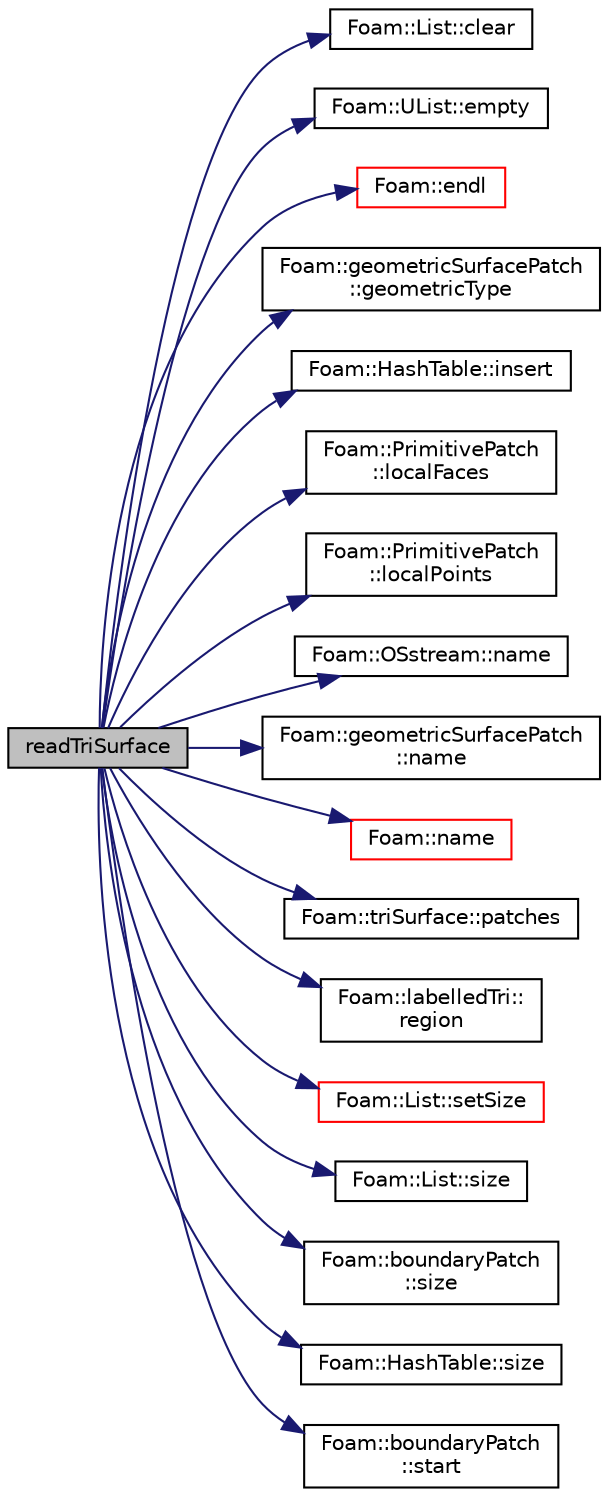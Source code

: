 digraph "readTriSurface"
{
  bgcolor="transparent";
  edge [fontname="Helvetica",fontsize="10",labelfontname="Helvetica",labelfontsize="10"];
  node [fontname="Helvetica",fontsize="10",shape=record];
  rankdir="LR";
  Node1 [label="readTriSurface",height=0.2,width=0.4,color="black", fillcolor="grey75", style="filled", fontcolor="black"];
  Node1 -> Node2 [color="midnightblue",fontsize="10",style="solid",fontname="Helvetica"];
  Node2 [label="Foam::List::clear",height=0.2,width=0.4,color="black",URL="$a01364.html#ac8bb3912a3ce86b15842e79d0b421204",tooltip="Clear the list, i.e. set size to zero. "];
  Node1 -> Node3 [color="midnightblue",fontsize="10",style="solid",fontname="Helvetica"];
  Node3 [label="Foam::UList::empty",height=0.2,width=0.4,color="black",URL="$a02731.html#ac6e61de369e994009e36f344f99c15ad",tooltip="Return true if the UList is empty (ie, size() is zero). "];
  Node1 -> Node4 [color="midnightblue",fontsize="10",style="solid",fontname="Helvetica"];
  Node4 [label="Foam::endl",height=0.2,width=0.4,color="red",URL="$a10725.html#a2db8fe02a0d3909e9351bb4275b23ce4",tooltip="Add newline and flush stream. "];
  Node1 -> Node5 [color="midnightblue",fontsize="10",style="solid",fontname="Helvetica"];
  Node5 [label="Foam::geometricSurfacePatch\l::geometricType",height=0.2,width=0.4,color="black",URL="$a00924.html#a64f803fffe9d66ed1c09910762888bd4",tooltip="Return the type of the patch. "];
  Node1 -> Node6 [color="midnightblue",fontsize="10",style="solid",fontname="Helvetica"];
  Node6 [label="Foam::HashTable::insert",height=0.2,width=0.4,color="black",URL="$a00984.html#a5eee1e0e199ad59b9cb3916cd42156e0",tooltip="Insert a new hashedEntry. "];
  Node1 -> Node7 [color="midnightblue",fontsize="10",style="solid",fontname="Helvetica"];
  Node7 [label="Foam::PrimitivePatch\l::localFaces",height=0.2,width=0.4,color="black",URL="$a01970.html#af5aca3ce69275c80366bc8d5c0584da2",tooltip="Return patch faces addressing into local point list. "];
  Node1 -> Node8 [color="midnightblue",fontsize="10",style="solid",fontname="Helvetica"];
  Node8 [label="Foam::PrimitivePatch\l::localPoints",height=0.2,width=0.4,color="black",URL="$a01970.html#a180aa335ba66b3224df33de8eb29b3bf",tooltip="Return pointField of points in patch. "];
  Node1 -> Node9 [color="midnightblue",fontsize="10",style="solid",fontname="Helvetica"];
  Node9 [label="Foam::OSstream::name",height=0.2,width=0.4,color="black",URL="$a01735.html#ab27acd1d200f0d245337451aa2f31517",tooltip="Return the name of the stream. "];
  Node1 -> Node10 [color="midnightblue",fontsize="10",style="solid",fontname="Helvetica"];
  Node10 [label="Foam::geometricSurfacePatch\l::name",height=0.2,width=0.4,color="black",URL="$a00924.html#a75b72488d2e82151b025744974919d5d",tooltip="Return name. "];
  Node1 -> Node11 [color="midnightblue",fontsize="10",style="solid",fontname="Helvetica"];
  Node11 [label="Foam::name",height=0.2,width=0.4,color="red",URL="$a10725.html#adcb0df2bd4953cb6bb390272d8263c3a",tooltip="Return a string representation of a complex. "];
  Node1 -> Node12 [color="midnightblue",fontsize="10",style="solid",fontname="Helvetica"];
  Node12 [label="Foam::triSurface::patches",height=0.2,width=0.4,color="black",URL="$a02679.html#a40a43f76fd50b5f1cd1c242669a14406"];
  Node1 -> Node13 [color="midnightblue",fontsize="10",style="solid",fontname="Helvetica"];
  Node13 [label="Foam::labelledTri::\lregion",height=0.2,width=0.4,color="black",URL="$a01251.html#a15759571835dd8f9a0a9038871310ed7",tooltip="Return region label. "];
  Node1 -> Node14 [color="midnightblue",fontsize="10",style="solid",fontname="Helvetica"];
  Node14 [label="Foam::List::setSize",height=0.2,width=0.4,color="red",URL="$a01364.html#aedb985ffeaf1bdbfeccc2a8730405703",tooltip="Reset size of List. "];
  Node1 -> Node15 [color="midnightblue",fontsize="10",style="solid",fontname="Helvetica"];
  Node15 [label="Foam::List::size",height=0.2,width=0.4,color="black",URL="$a01364.html#a8a5f6fa29bd4b500caf186f60245b384",tooltip="Override size to be inconsistent with allocated storage. "];
  Node1 -> Node16 [color="midnightblue",fontsize="10",style="solid",fontname="Helvetica"];
  Node16 [label="Foam::boundaryPatch\l::size",height=0.2,width=0.4,color="black",URL="$a00152.html#a65cea301e2d6033c43932d12d91c792f"];
  Node1 -> Node17 [color="midnightblue",fontsize="10",style="solid",fontname="Helvetica"];
  Node17 [label="Foam::HashTable::size",height=0.2,width=0.4,color="black",URL="$a00984.html#a723361dc2020160f5492e8fe2d09fa44",tooltip="Return number of elements in table. "];
  Node1 -> Node18 [color="midnightblue",fontsize="10",style="solid",fontname="Helvetica"];
  Node18 [label="Foam::boundaryPatch\l::start",height=0.2,width=0.4,color="black",URL="$a00152.html#a861f370e41af7d54d7ff91da65de6e6a"];
}
